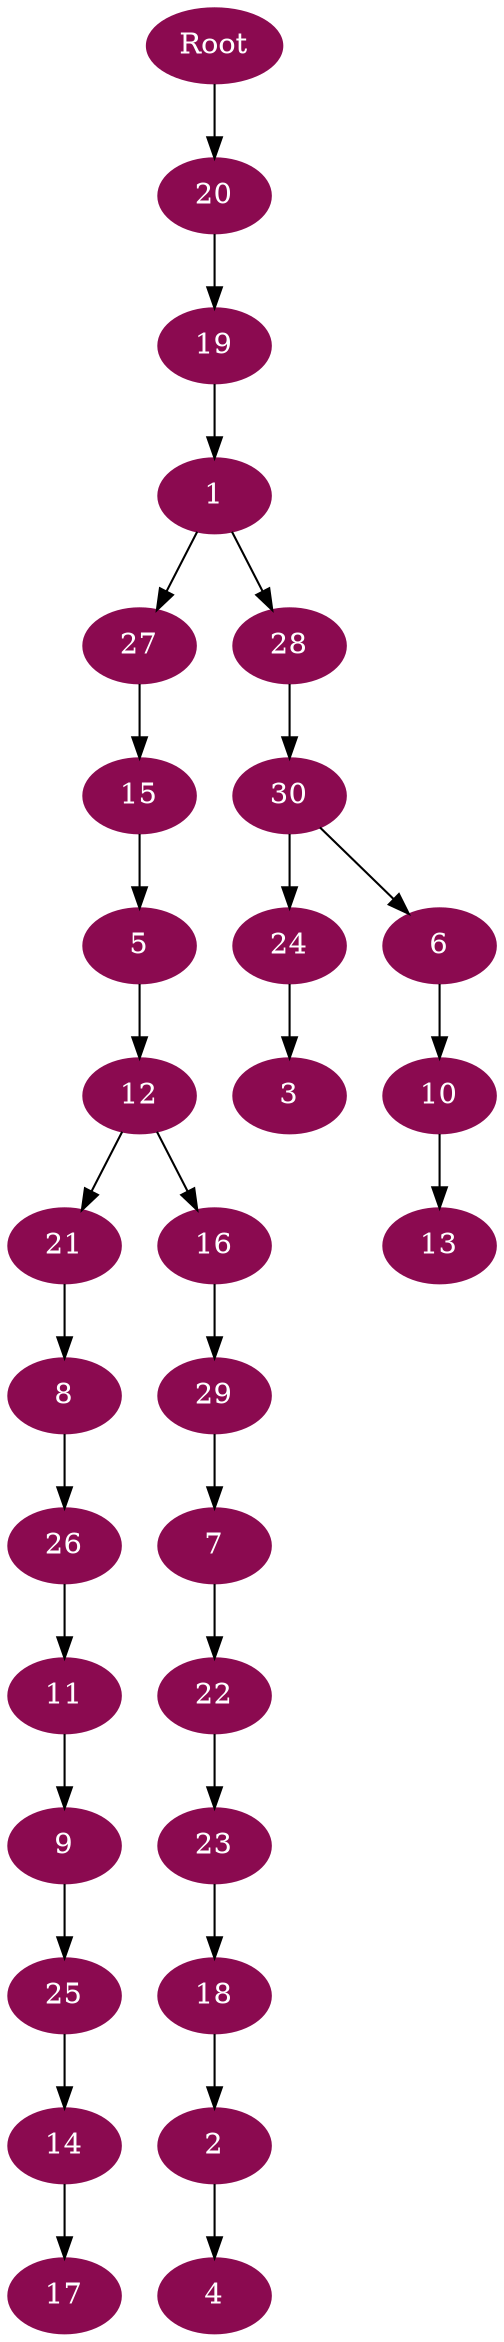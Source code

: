 digraph G {
node [color=deeppink4, style=filled, fontcolor=white];
19 -> 1;
18 -> 2;
24 -> 3;
2 -> 4;
15 -> 5;
30 -> 6;
29 -> 7;
21 -> 8;
11 -> 9;
6 -> 10;
26 -> 11;
5 -> 12;
10 -> 13;
25 -> 14;
27 -> 15;
12 -> 16;
14 -> 17;
23 -> 18;
20 -> 19;
Root -> 20;
12 -> 21;
7 -> 22;
22 -> 23;
30 -> 24;
9 -> 25;
8 -> 26;
1 -> 27;
1 -> 28;
16 -> 29;
28 -> 30;
}
